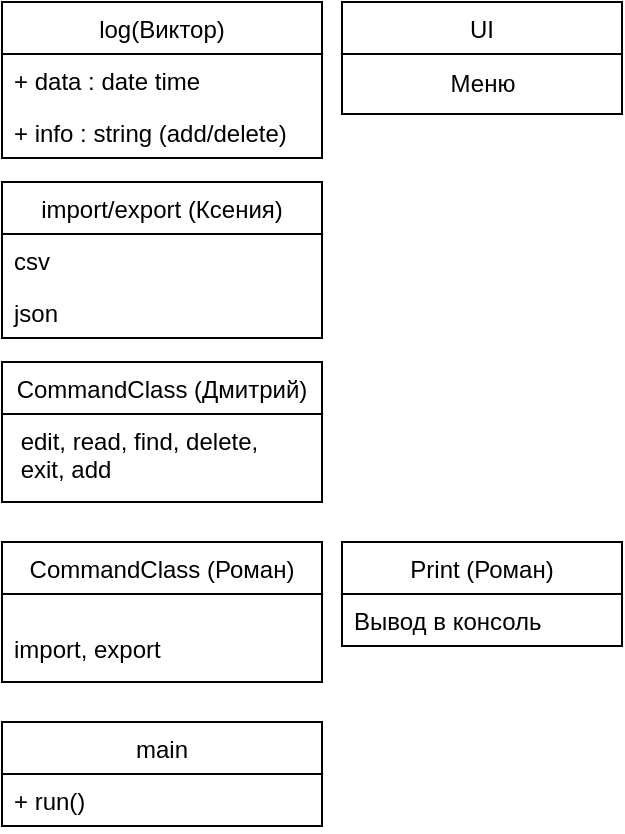 <mxfile version="20.0.4" type="device"><diagram id="3rRV54hGo4tZqr2HXCSM" name="Page-1"><mxGraphModel dx="1097" dy="686" grid="1" gridSize="10" guides="1" tooltips="1" connect="1" arrows="1" fold="1" page="1" pageScale="1" pageWidth="827" pageHeight="1169" math="0" shadow="0"><root><mxCell id="0"/><mxCell id="1" parent="0"/><mxCell id="H1QBY3DMQX47OSLlu7aU-1" value="main" style="swimlane;fontStyle=0;childLayout=stackLayout;horizontal=1;startSize=26;fillColor=none;horizontalStack=0;resizeParent=1;resizeParentMax=0;resizeLast=0;collapsible=1;marginBottom=0;" vertex="1" parent="1"><mxGeometry y="360" width="160" height="52" as="geometry"/></mxCell><mxCell id="H1QBY3DMQX47OSLlu7aU-2" value="+ run()" style="text;strokeColor=none;fillColor=none;align=left;verticalAlign=top;spacingLeft=4;spacingRight=4;overflow=hidden;rotatable=0;points=[[0,0.5],[1,0.5]];portConstraint=eastwest;" vertex="1" parent="H1QBY3DMQX47OSLlu7aU-1"><mxGeometry y="26" width="160" height="26" as="geometry"/></mxCell><mxCell id="H1QBY3DMQX47OSLlu7aU-5" value="log(Виктор)" style="swimlane;fontStyle=0;childLayout=stackLayout;horizontal=1;startSize=26;fillColor=none;horizontalStack=0;resizeParent=1;resizeParentMax=0;resizeLast=0;collapsible=1;marginBottom=0;" vertex="1" parent="1"><mxGeometry width="160" height="78" as="geometry"/></mxCell><mxCell id="H1QBY3DMQX47OSLlu7aU-6" value="+ data : date time" style="text;strokeColor=none;fillColor=none;align=left;verticalAlign=top;spacingLeft=4;spacingRight=4;overflow=hidden;rotatable=0;points=[[0,0.5],[1,0.5]];portConstraint=eastwest;" vertex="1" parent="H1QBY3DMQX47OSLlu7aU-5"><mxGeometry y="26" width="160" height="26" as="geometry"/></mxCell><mxCell id="H1QBY3DMQX47OSLlu7aU-7" value="+ info : string (add/delete)" style="text;strokeColor=none;fillColor=none;align=left;verticalAlign=top;spacingLeft=4;spacingRight=4;overflow=hidden;rotatable=0;points=[[0,0.5],[1,0.5]];portConstraint=eastwest;" vertex="1" parent="H1QBY3DMQX47OSLlu7aU-5"><mxGeometry y="52" width="160" height="26" as="geometry"/></mxCell><mxCell id="H1QBY3DMQX47OSLlu7aU-9" value="import/export (Ксения)" style="swimlane;fontStyle=0;childLayout=stackLayout;horizontal=1;startSize=26;fillColor=none;horizontalStack=0;resizeParent=1;resizeParentMax=0;resizeLast=0;collapsible=1;marginBottom=0;" vertex="1" parent="1"><mxGeometry y="90" width="160" height="78" as="geometry"/></mxCell><mxCell id="H1QBY3DMQX47OSLlu7aU-10" value="csv&#10;" style="text;strokeColor=none;fillColor=none;align=left;verticalAlign=top;spacingLeft=4;spacingRight=4;overflow=hidden;rotatable=0;points=[[0,0.5],[1,0.5]];portConstraint=eastwest;" vertex="1" parent="H1QBY3DMQX47OSLlu7aU-9"><mxGeometry y="26" width="160" height="26" as="geometry"/></mxCell><mxCell id="H1QBY3DMQX47OSLlu7aU-11" value="json" style="text;strokeColor=none;fillColor=none;align=left;verticalAlign=top;spacingLeft=4;spacingRight=4;overflow=hidden;rotatable=0;points=[[0,0.5],[1,0.5]];portConstraint=eastwest;" vertex="1" parent="H1QBY3DMQX47OSLlu7aU-9"><mxGeometry y="52" width="160" height="26" as="geometry"/></mxCell><mxCell id="H1QBY3DMQX47OSLlu7aU-13" value="UI" style="swimlane;fontStyle=0;childLayout=stackLayout;horizontal=1;startSize=26;fillColor=none;horizontalStack=0;resizeParent=1;resizeParentMax=0;resizeLast=0;collapsible=1;marginBottom=0;" vertex="1" parent="1"><mxGeometry x="170" width="140" height="56" as="geometry"/></mxCell><mxCell id="H1QBY3DMQX47OSLlu7aU-21" value="Меню" style="text;html=1;align=center;verticalAlign=middle;resizable=0;points=[];autosize=1;strokeColor=none;fillColor=none;" vertex="1" parent="H1QBY3DMQX47OSLlu7aU-13"><mxGeometry y="26" width="140" height="30" as="geometry"/></mxCell><mxCell id="H1QBY3DMQX47OSLlu7aU-22" value="CommandClass (Дмитрий)" style="swimlane;fontStyle=0;childLayout=stackLayout;horizontal=1;startSize=26;fillColor=none;horizontalStack=0;resizeParent=1;resizeParentMax=0;resizeLast=0;collapsible=1;marginBottom=0;" vertex="1" parent="1"><mxGeometry y="180" width="160" height="70" as="geometry"/></mxCell><mxCell id="H1QBY3DMQX47OSLlu7aU-23" value=" edit, read, find, delete,&#10; exit, add&#10;" style="text;strokeColor=none;fillColor=none;align=left;verticalAlign=top;spacingLeft=4;spacingRight=4;overflow=hidden;rotatable=0;points=[[0,0.5],[1,0.5]];portConstraint=eastwest;" vertex="1" parent="H1QBY3DMQX47OSLlu7aU-22"><mxGeometry y="26" width="160" height="44" as="geometry"/></mxCell><mxCell id="H1QBY3DMQX47OSLlu7aU-26" value="Print (Роман)" style="swimlane;fontStyle=0;childLayout=stackLayout;horizontal=1;startSize=26;fillColor=none;horizontalStack=0;resizeParent=1;resizeParentMax=0;resizeLast=0;collapsible=1;marginBottom=0;" vertex="1" parent="1"><mxGeometry x="170" y="270" width="140" height="52" as="geometry"/></mxCell><mxCell id="H1QBY3DMQX47OSLlu7aU-27" value="Вывод в консоль" style="text;strokeColor=none;fillColor=none;align=left;verticalAlign=top;spacingLeft=4;spacingRight=4;overflow=hidden;rotatable=0;points=[[0,0.5],[1,0.5]];portConstraint=eastwest;" vertex="1" parent="H1QBY3DMQX47OSLlu7aU-26"><mxGeometry y="26" width="140" height="26" as="geometry"/></mxCell><mxCell id="H1QBY3DMQX47OSLlu7aU-31" value="CommandClass (Роман)" style="swimlane;fontStyle=0;childLayout=stackLayout;horizontal=1;startSize=26;fillColor=none;horizontalStack=0;resizeParent=1;resizeParentMax=0;resizeLast=0;collapsible=1;marginBottom=0;" vertex="1" parent="1"><mxGeometry y="270" width="160" height="70" as="geometry"/></mxCell><mxCell id="H1QBY3DMQX47OSLlu7aU-32" value="&#10;import, export&#10;" style="text;strokeColor=none;fillColor=none;align=left;verticalAlign=top;spacingLeft=4;spacingRight=4;overflow=hidden;rotatable=0;points=[[0,0.5],[1,0.5]];portConstraint=eastwest;" vertex="1" parent="H1QBY3DMQX47OSLlu7aU-31"><mxGeometry y="26" width="160" height="44" as="geometry"/></mxCell></root></mxGraphModel></diagram></mxfile>